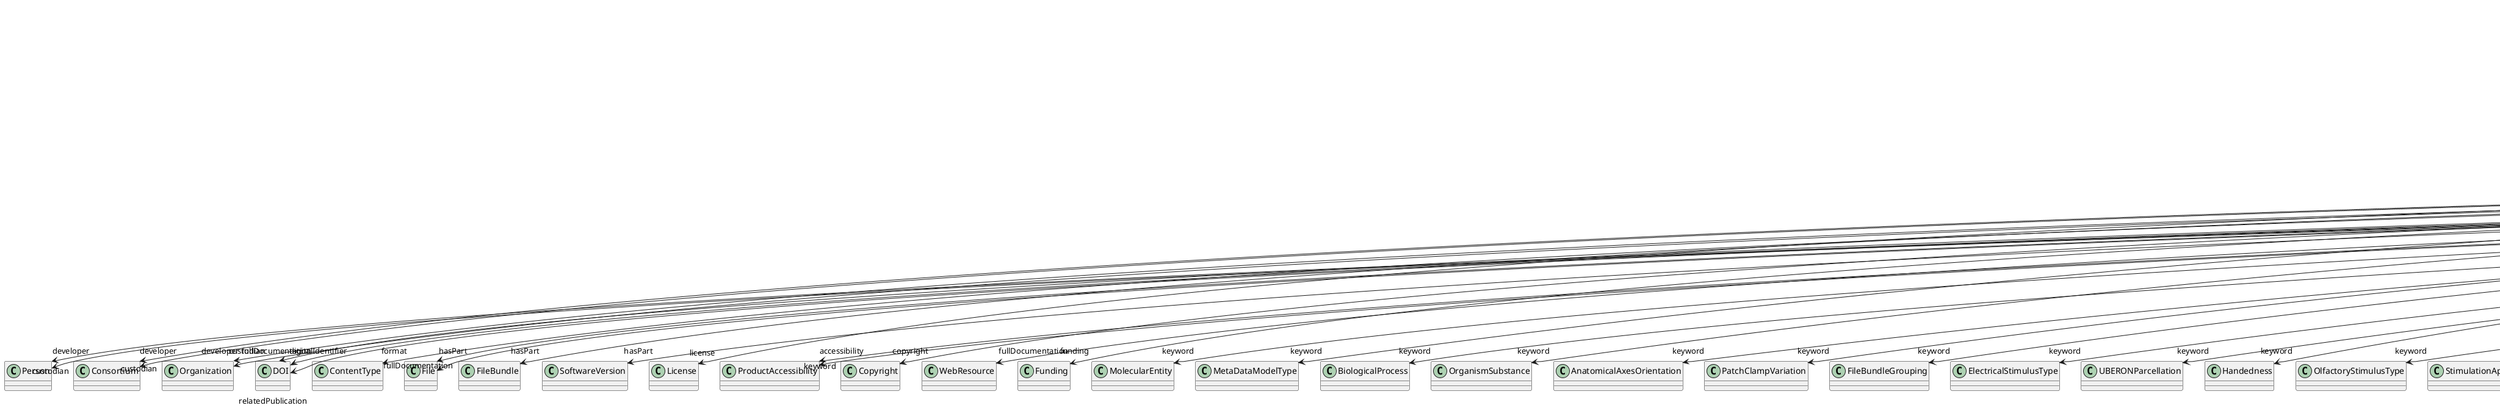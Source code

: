 @startuml
class WorkflowRecipeVersion {
+developer
+digitalIdentifier
+format
+hasPart
+isAlternativeVersionOf
+isNewVersionOf
+license
+accessibility
+copyright
+custodian
+description
+fullDocumentation
+fullName
+funding
+homepage
+howToCite
+keyword
+otherContribution
+relatedPublication
+releaseDate
+repository
+shortName
+supportChannel
+versionIdentifier
+versionInnovation

}
WorkflowRecipeVersion -d-> "developer" Person
WorkflowRecipeVersion -d-> "developer" Consortium
WorkflowRecipeVersion -d-> "developer" Organization
WorkflowRecipeVersion -d-> "digitalIdentifier" DOI
WorkflowRecipeVersion -d-> "format" ContentType
WorkflowRecipeVersion -d-> "hasPart" WorkflowRecipeVersion
WorkflowRecipeVersion -d-> "hasPart" File
WorkflowRecipeVersion -d-> "hasPart" FileBundle
WorkflowRecipeVersion -d-> "hasPart" SoftwareVersion
WorkflowRecipeVersion -d-> "isAlternativeVersionOf" WorkflowRecipeVersion
WorkflowRecipeVersion -d-> "isNewVersionOf" WorkflowRecipeVersion
WorkflowRecipeVersion -d-> "license" License
WorkflowRecipeVersion -d-> "accessibility" ProductAccessibility
WorkflowRecipeVersion -d-> "copyright" Copyright
WorkflowRecipeVersion -d-> "custodian" Person
WorkflowRecipeVersion -d-> "custodian" Consortium
WorkflowRecipeVersion -d-> "custodian" Organization
WorkflowRecipeVersion -d-> "fullDocumentation" DOI
WorkflowRecipeVersion -d-> "fullDocumentation" File
WorkflowRecipeVersion -d-> "fullDocumentation" WebResource
WorkflowRecipeVersion -d-> "funding" Funding
WorkflowRecipeVersion -d-> "keyword" MolecularEntity
WorkflowRecipeVersion -d-> "keyword" MetaDataModelType
WorkflowRecipeVersion -d-> "keyword" BiologicalProcess
WorkflowRecipeVersion -d-> "keyword" OrganismSubstance
WorkflowRecipeVersion -d-> "keyword" AnatomicalAxesOrientation
WorkflowRecipeVersion -d-> "keyword" PatchClampVariation
WorkflowRecipeVersion -d-> "keyword" FileBundleGrouping
WorkflowRecipeVersion -d-> "keyword" ElectricalStimulusType
WorkflowRecipeVersion -d-> "keyword" UBERONParcellation
WorkflowRecipeVersion -d-> "keyword" Handedness
WorkflowRecipeVersion -d-> "keyword" OlfactoryStimulusType
WorkflowRecipeVersion -d-> "keyword" StimulationApproach
WorkflowRecipeVersion -d-> "keyword" DiseaseModel
WorkflowRecipeVersion -d-> "keyword" OperatingDevice
WorkflowRecipeVersion -d-> "keyword" Colormap
WorkflowRecipeVersion -d-> "keyword" Disease
WorkflowRecipeVersion -d-> "keyword" AnnotationCriteriaType
WorkflowRecipeVersion -d-> "keyword" ChemicalMixtureType
WorkflowRecipeVersion -d-> "keyword" GustatoryStimulusType
WorkflowRecipeVersion -d-> "keyword" EthicsAssessment
WorkflowRecipeVersion -d-> "keyword" ExperimentalApproach
WorkflowRecipeVersion -d-> "keyword" OperatingSystem
WorkflowRecipeVersion -d-> "keyword" SemanticDataType
WorkflowRecipeVersion -d-> "keyword" AuditoryStimulusType
WorkflowRecipeVersion -d-> "keyword" MeasuredQuantity
WorkflowRecipeVersion -d-> "keyword" UnitOfMeasurement
WorkflowRecipeVersion -d-> "keyword" OpticalStimulusType
WorkflowRecipeVersion -d-> "keyword" CellCultureType
WorkflowRecipeVersion -d-> "keyword" DataType
WorkflowRecipeVersion -d-> "keyword" ProductAccessibility
WorkflowRecipeVersion -d-> "keyword" BreedingType
WorkflowRecipeVersion -d-> "keyword" TactileStimulusType
WorkflowRecipeVersion -d-> "keyword" BiologicalOrder
WorkflowRecipeVersion -d-> "keyword" ModelScope
WorkflowRecipeVersion -d-> "keyword" AgeCategory
WorkflowRecipeVersion -d-> "keyword" OrganismSystem
WorkflowRecipeVersion -d-> "keyword" AnnotationType
WorkflowRecipeVersion -d-> "keyword" Laterality
WorkflowRecipeVersion -d-> "keyword" BiologicalSex
WorkflowRecipeVersion -d-> "keyword" SoftwareFeature
WorkflowRecipeVersion -d-> "keyword" PreparationType
WorkflowRecipeVersion -d-> "keyword" VisualStimulusType
WorkflowRecipeVersion -d-> "keyword" LearningResourceType
WorkflowRecipeVersion -d-> "keyword" DeviceType
WorkflowRecipeVersion -d-> "keyword" ProgrammingLanguage
WorkflowRecipeVersion -d-> "keyword" DifferenceMeasure
WorkflowRecipeVersion -d-> "keyword" CellType
WorkflowRecipeVersion -d-> "keyword" SetupType
WorkflowRecipeVersion -d-> "keyword" TissueSampleAttribute
WorkflowRecipeVersion -d-> "keyword" SoftwareApplicationCategory
WorkflowRecipeVersion -d-> "keyword" TypeOfUncertainty
WorkflowRecipeVersion -d-> "keyword" AnalysisTechnique
WorkflowRecipeVersion -d-> "keyword" SubjectAttribute
WorkflowRecipeVersion -d-> "keyword" EducationalLevel
WorkflowRecipeVersion -d-> "keyword" Terminology
WorkflowRecipeVersion -d-> "keyword" Service
WorkflowRecipeVersion -d-> "keyword" CranialWindowReinforcementType
WorkflowRecipeVersion -d-> "keyword" FileRepositoryType
WorkflowRecipeVersion -d-> "keyword" StimulationTechnique
WorkflowRecipeVersion -d-> "keyword" Organ
WorkflowRecipeVersion -d-> "keyword" AnatomicalPlane
WorkflowRecipeVersion -d-> "keyword" AtlasType
WorkflowRecipeVersion -d-> "keyword" QualitativeOverlap
WorkflowRecipeVersion -d-> "keyword" ActionStatusType
WorkflowRecipeVersion -d-> "keyword" Language
WorkflowRecipeVersion -d-> "keyword" Technique
WorkflowRecipeVersion -d-> "keyword" CranialWindowConstructionType
WorkflowRecipeVersion -d-> "keyword" FileUsageRole
WorkflowRecipeVersion -d-> "keyword" MeasuredSignalType
WorkflowRecipeVersion -d-> "keyword" AnatomicalIdentificationType
WorkflowRecipeVersion -d-> "keyword" TissueSampleType
WorkflowRecipeVersion -d-> "keyword" Species
WorkflowRecipeVersion -d-> "keyword" ModelAbstractionLevel
WorkflowRecipeVersion -d-> "keyword" GeneticStrainType
WorkflowRecipeVersion -d-> "keyword" TermSuggestion
WorkflowRecipeVersion -d-> "keyword" SubcellularEntity
WorkflowRecipeVersion -d-> "keyword" ContributionType
WorkflowRecipeVersion -d-> "keyword" CriteriaQualityType
WorkflowRecipeVersion -d-> "otherContribution" Contribution
WorkflowRecipeVersion -d-> "relatedPublication" DOI
WorkflowRecipeVersion -d-> "relatedPublication" ISBN
WorkflowRecipeVersion -d-> "relatedPublication" ISSN
WorkflowRecipeVersion -d-> "relatedPublication" HANDLE
WorkflowRecipeVersion -d-> "relatedPublication" ScholarlyArticle
WorkflowRecipeVersion -d-> "relatedPublication" Book
WorkflowRecipeVersion -d-> "relatedPublication" Chapter
WorkflowRecipeVersion -d-> "repository" FileRepository

@enduml